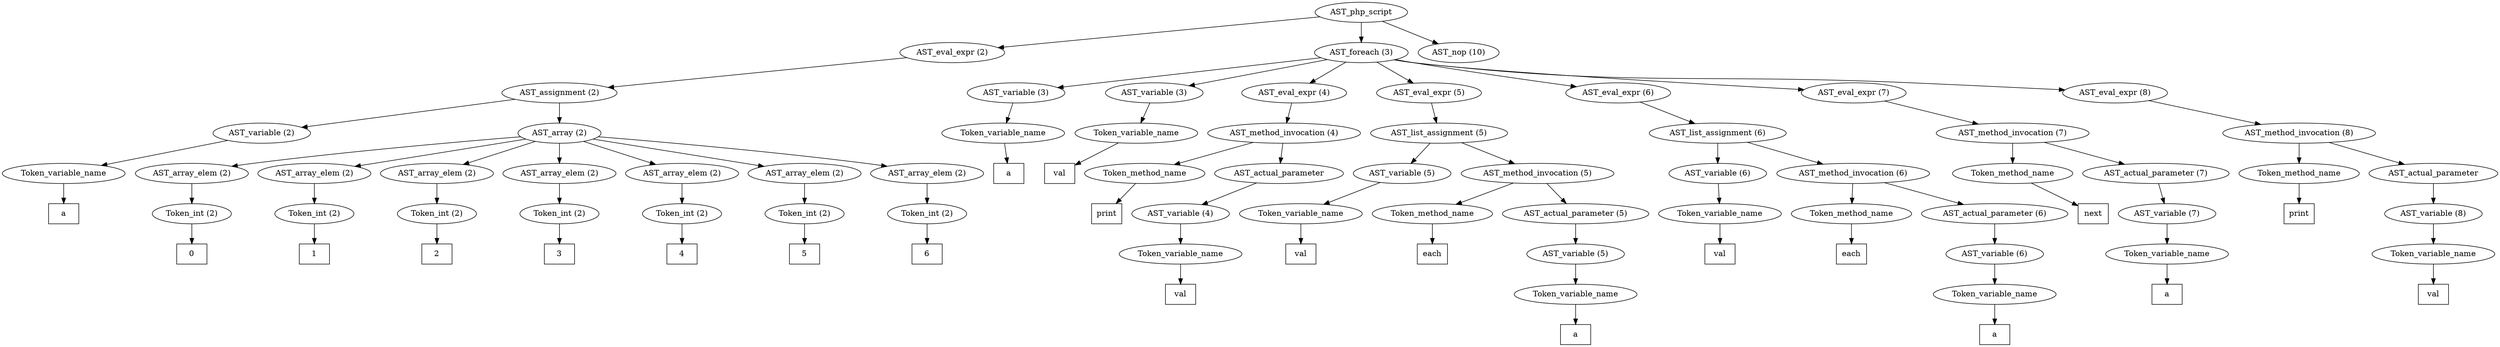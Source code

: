 /*
 * AST in dot format generated by phc -- the PHP compiler
 */

digraph AST {
node_0 [label="AST_php_script"];
node_1 [label="AST_eval_expr (2)"];
node_2 [label="AST_assignment (2)"];
node_3 [label="AST_variable (2)"];
node_4 [label="Token_variable_name"];
node_5 [label="a", shape=box]
node_4 -> node_5;
node_3 -> node_4;
node_6 [label="AST_array (2)"];
node_7 [label="AST_array_elem (2)"];
node_8 [label="Token_int (2)"];
node_9 [label="0", shape=box]
node_8 -> node_9;
node_7 -> node_8;
node_10 [label="AST_array_elem (2)"];
node_11 [label="Token_int (2)"];
node_12 [label="1", shape=box]
node_11 -> node_12;
node_10 -> node_11;
node_13 [label="AST_array_elem (2)"];
node_14 [label="Token_int (2)"];
node_15 [label="2", shape=box]
node_14 -> node_15;
node_13 -> node_14;
node_16 [label="AST_array_elem (2)"];
node_17 [label="Token_int (2)"];
node_18 [label="3", shape=box]
node_17 -> node_18;
node_16 -> node_17;
node_19 [label="AST_array_elem (2)"];
node_20 [label="Token_int (2)"];
node_21 [label="4", shape=box]
node_20 -> node_21;
node_19 -> node_20;
node_22 [label="AST_array_elem (2)"];
node_23 [label="Token_int (2)"];
node_24 [label="5", shape=box]
node_23 -> node_24;
node_22 -> node_23;
node_25 [label="AST_array_elem (2)"];
node_26 [label="Token_int (2)"];
node_27 [label="6", shape=box]
node_26 -> node_27;
node_25 -> node_26;
node_6 -> node_25;
node_6 -> node_22;
node_6 -> node_19;
node_6 -> node_16;
node_6 -> node_13;
node_6 -> node_10;
node_6 -> node_7;
node_2 -> node_6;
node_2 -> node_3;
node_1 -> node_2;
node_28 [label="AST_foreach (3)"];
node_29 [label="AST_variable (3)"];
node_30 [label="Token_variable_name"];
node_31 [label="a", shape=box]
node_30 -> node_31;
node_29 -> node_30;
node_32 [label="AST_variable (3)"];
node_33 [label="Token_variable_name"];
node_34 [label="val", shape=box]
node_33 -> node_34;
node_32 -> node_33;
node_35 [label="AST_eval_expr (4)"];
node_36 [label="AST_method_invocation (4)"];
node_37 [label="Token_method_name"];
node_38 [label="print", shape=box]
node_37 -> node_38;
node_39 [label="AST_actual_parameter"];
node_40 [label="AST_variable (4)"];
node_41 [label="Token_variable_name"];
node_42 [label="val", shape=box]
node_41 -> node_42;
node_40 -> node_41;
node_39 -> node_40;
node_36 -> node_39;
node_36 -> node_37;
node_35 -> node_36;
node_43 [label="AST_eval_expr (5)"];
node_44 [label="AST_list_assignment (5)"];
node_45 [label="AST_variable (5)"];
node_46 [label="Token_variable_name"];
node_47 [label="val", shape=box]
node_46 -> node_47;
node_45 -> node_46;
node_48 [label="AST_method_invocation (5)"];
node_49 [label="Token_method_name"];
node_50 [label="each", shape=box]
node_49 -> node_50;
node_51 [label="AST_actual_parameter (5)"];
node_52 [label="AST_variable (5)"];
node_53 [label="Token_variable_name"];
node_54 [label="a", shape=box]
node_53 -> node_54;
node_52 -> node_53;
node_51 -> node_52;
node_48 -> node_51;
node_48 -> node_49;
node_44 -> node_48;
node_44 -> node_45;
node_43 -> node_44;
node_55 [label="AST_eval_expr (6)"];
node_56 [label="AST_list_assignment (6)"];
node_57 [label="AST_variable (6)"];
node_58 [label="Token_variable_name"];
node_59 [label="val", shape=box]
node_58 -> node_59;
node_57 -> node_58;
node_60 [label="AST_method_invocation (6)"];
node_61 [label="Token_method_name"];
node_62 [label="each", shape=box]
node_61 -> node_62;
node_63 [label="AST_actual_parameter (6)"];
node_64 [label="AST_variable (6)"];
node_65 [label="Token_variable_name"];
node_66 [label="a", shape=box]
node_65 -> node_66;
node_64 -> node_65;
node_63 -> node_64;
node_60 -> node_63;
node_60 -> node_61;
node_56 -> node_60;
node_56 -> node_57;
node_55 -> node_56;
node_67 [label="AST_eval_expr (7)"];
node_68 [label="AST_method_invocation (7)"];
node_69 [label="Token_method_name"];
node_70 [label="next", shape=box]
node_69 -> node_70;
node_71 [label="AST_actual_parameter (7)"];
node_72 [label="AST_variable (7)"];
node_73 [label="Token_variable_name"];
node_74 [label="a", shape=box]
node_73 -> node_74;
node_72 -> node_73;
node_71 -> node_72;
node_68 -> node_71;
node_68 -> node_69;
node_67 -> node_68;
node_75 [label="AST_eval_expr (8)"];
node_76 [label="AST_method_invocation (8)"];
node_77 [label="Token_method_name"];
node_78 [label="print", shape=box]
node_77 -> node_78;
node_79 [label="AST_actual_parameter"];
node_80 [label="AST_variable (8)"];
node_81 [label="Token_variable_name"];
node_82 [label="val", shape=box]
node_81 -> node_82;
node_80 -> node_81;
node_79 -> node_80;
node_76 -> node_79;
node_76 -> node_77;
node_75 -> node_76;
node_28 -> node_75;
node_28 -> node_67;
node_28 -> node_55;
node_28 -> node_43;
node_28 -> node_35;
node_28 -> node_32;
node_28 -> node_29;
node_83 [label="AST_nop (10)"];
node_0 -> node_83;
node_0 -> node_28;
node_0 -> node_1;
}
